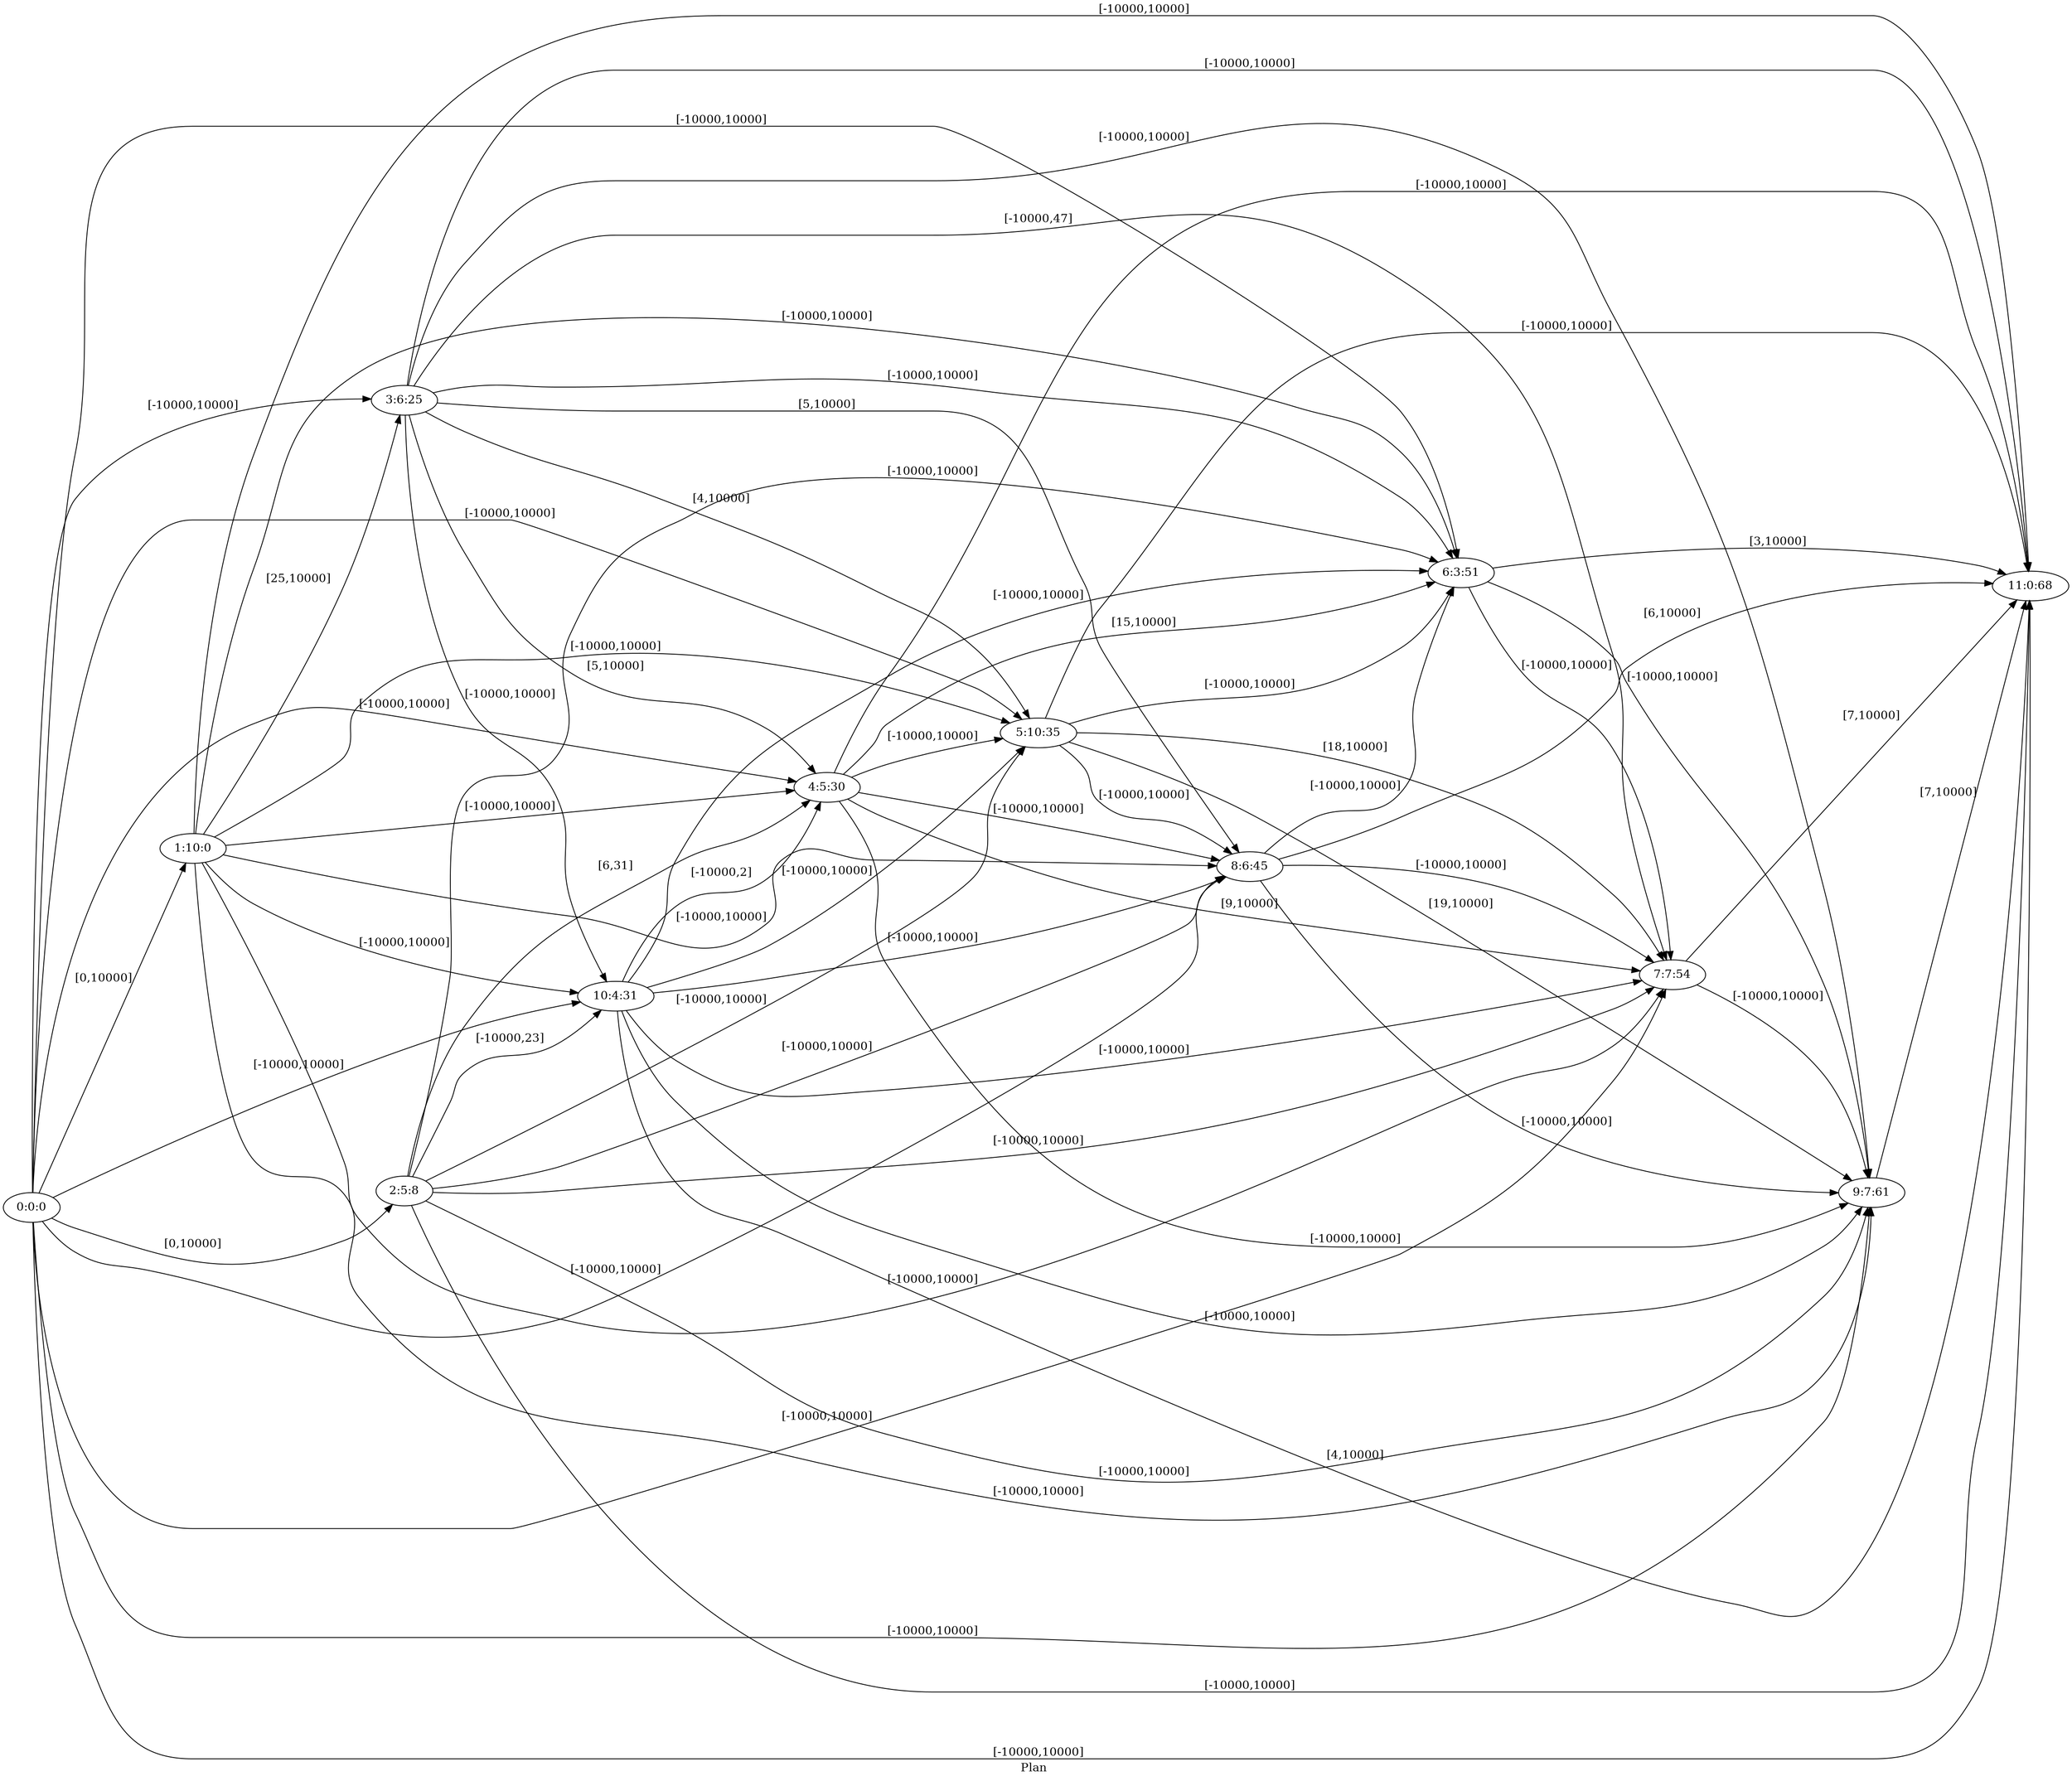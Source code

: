 digraph G {
 rankdir = LR;
 nodesep = .45; 
 size = 30;
label="Plan ";
 fldt = 0.426252;
"0:0:0"->"1:10:0"[ label = "[0,10000]"];
"0:0:0"->"2:5:8"[ label = "[0,10000]"];
"0:0:0"->"3:6:25"[ label = "[-10000,10000]"];
"0:0:0"->"4:5:30"[ label = "[-10000,10000]"];
"0:0:0"->"5:10:35"[ label = "[-10000,10000]"];
"0:0:0"->"6:3:51"[ label = "[-10000,10000]"];
"0:0:0"->"7:7:54"[ label = "[-10000,10000]"];
"0:0:0"->"8:6:45"[ label = "[-10000,10000]"];
"0:0:0"->"9:7:61"[ label = "[-10000,10000]"];
"0:0:0"->"10:4:31"[ label = "[-10000,10000]"];
"0:0:0"->"11:0:68"[ label = "[-10000,10000]"];
"1:10:0"->"3:6:25"[ label = "[25,10000]"];
"1:10:0"->"4:5:30"[ label = "[-10000,10000]"];
"1:10:0"->"5:10:35"[ label = "[-10000,10000]"];
"1:10:0"->"6:3:51"[ label = "[-10000,10000]"];
"1:10:0"->"7:7:54"[ label = "[-10000,10000]"];
"1:10:0"->"8:6:45"[ label = "[-10000,10000]"];
"1:10:0"->"9:7:61"[ label = "[-10000,10000]"];
"1:10:0"->"10:4:31"[ label = "[-10000,10000]"];
"1:10:0"->"11:0:68"[ label = "[-10000,10000]"];
"2:5:8"->"4:5:30"[ label = "[6,31]"];
"2:5:8"->"5:10:35"[ label = "[-10000,10000]"];
"2:5:8"->"6:3:51"[ label = "[-10000,10000]"];
"2:5:8"->"7:7:54"[ label = "[-10000,10000]"];
"2:5:8"->"8:6:45"[ label = "[-10000,10000]"];
"2:5:8"->"9:7:61"[ label = "[-10000,10000]"];
"2:5:8"->"10:4:31"[ label = "[-10000,23]"];
"2:5:8"->"11:0:68"[ label = "[-10000,10000]"];
"3:6:25"->"4:5:30"[ label = "[5,10000]"];
"3:6:25"->"5:10:35"[ label = "[4,10000]"];
"3:6:25"->"6:3:51"[ label = "[-10000,10000]"];
"3:6:25"->"7:7:54"[ label = "[-10000,47]"];
"3:6:25"->"8:6:45"[ label = "[5,10000]"];
"3:6:25"->"9:7:61"[ label = "[-10000,10000]"];
"3:6:25"->"10:4:31"[ label = "[-10000,10000]"];
"3:6:25"->"11:0:68"[ label = "[-10000,10000]"];
"4:5:30"->"5:10:35"[ label = "[-10000,10000]"];
"4:5:30"->"6:3:51"[ label = "[15,10000]"];
"4:5:30"->"7:7:54"[ label = "[9,10000]"];
"4:5:30"->"8:6:45"[ label = "[-10000,10000]"];
"4:5:30"->"9:7:61"[ label = "[-10000,10000]"];
"4:5:30"->"11:0:68"[ label = "[-10000,10000]"];
"5:10:35"->"6:3:51"[ label = "[-10000,10000]"];
"5:10:35"->"7:7:54"[ label = "[18,10000]"];
"5:10:35"->"8:6:45"[ label = "[-10000,10000]"];
"5:10:35"->"9:7:61"[ label = "[19,10000]"];
"5:10:35"->"11:0:68"[ label = "[-10000,10000]"];
"6:3:51"->"7:7:54"[ label = "[-10000,10000]"];
"6:3:51"->"9:7:61"[ label = "[-10000,10000]"];
"6:3:51"->"11:0:68"[ label = "[3,10000]"];
"7:7:54"->"9:7:61"[ label = "[-10000,10000]"];
"7:7:54"->"11:0:68"[ label = "[7,10000]"];
"8:6:45"->"6:3:51"[ label = "[-10000,10000]"];
"8:6:45"->"7:7:54"[ label = "[-10000,10000]"];
"8:6:45"->"9:7:61"[ label = "[-10000,10000]"];
"8:6:45"->"11:0:68"[ label = "[6,10000]"];
"9:7:61"->"11:0:68"[ label = "[7,10000]"];
"10:4:31"->"4:5:30"[ label = "[-10000,2]"];
"10:4:31"->"5:10:35"[ label = "[-10000,10000]"];
"10:4:31"->"6:3:51"[ label = "[-10000,10000]"];
"10:4:31"->"7:7:54"[ label = "[-10000,10000]"];
"10:4:31"->"8:6:45"[ label = "[-10000,10000]"];
"10:4:31"->"9:7:61"[ label = "[-10000,10000]"];
"10:4:31"->"11:0:68"[ label = "[4,10000]"];
}
